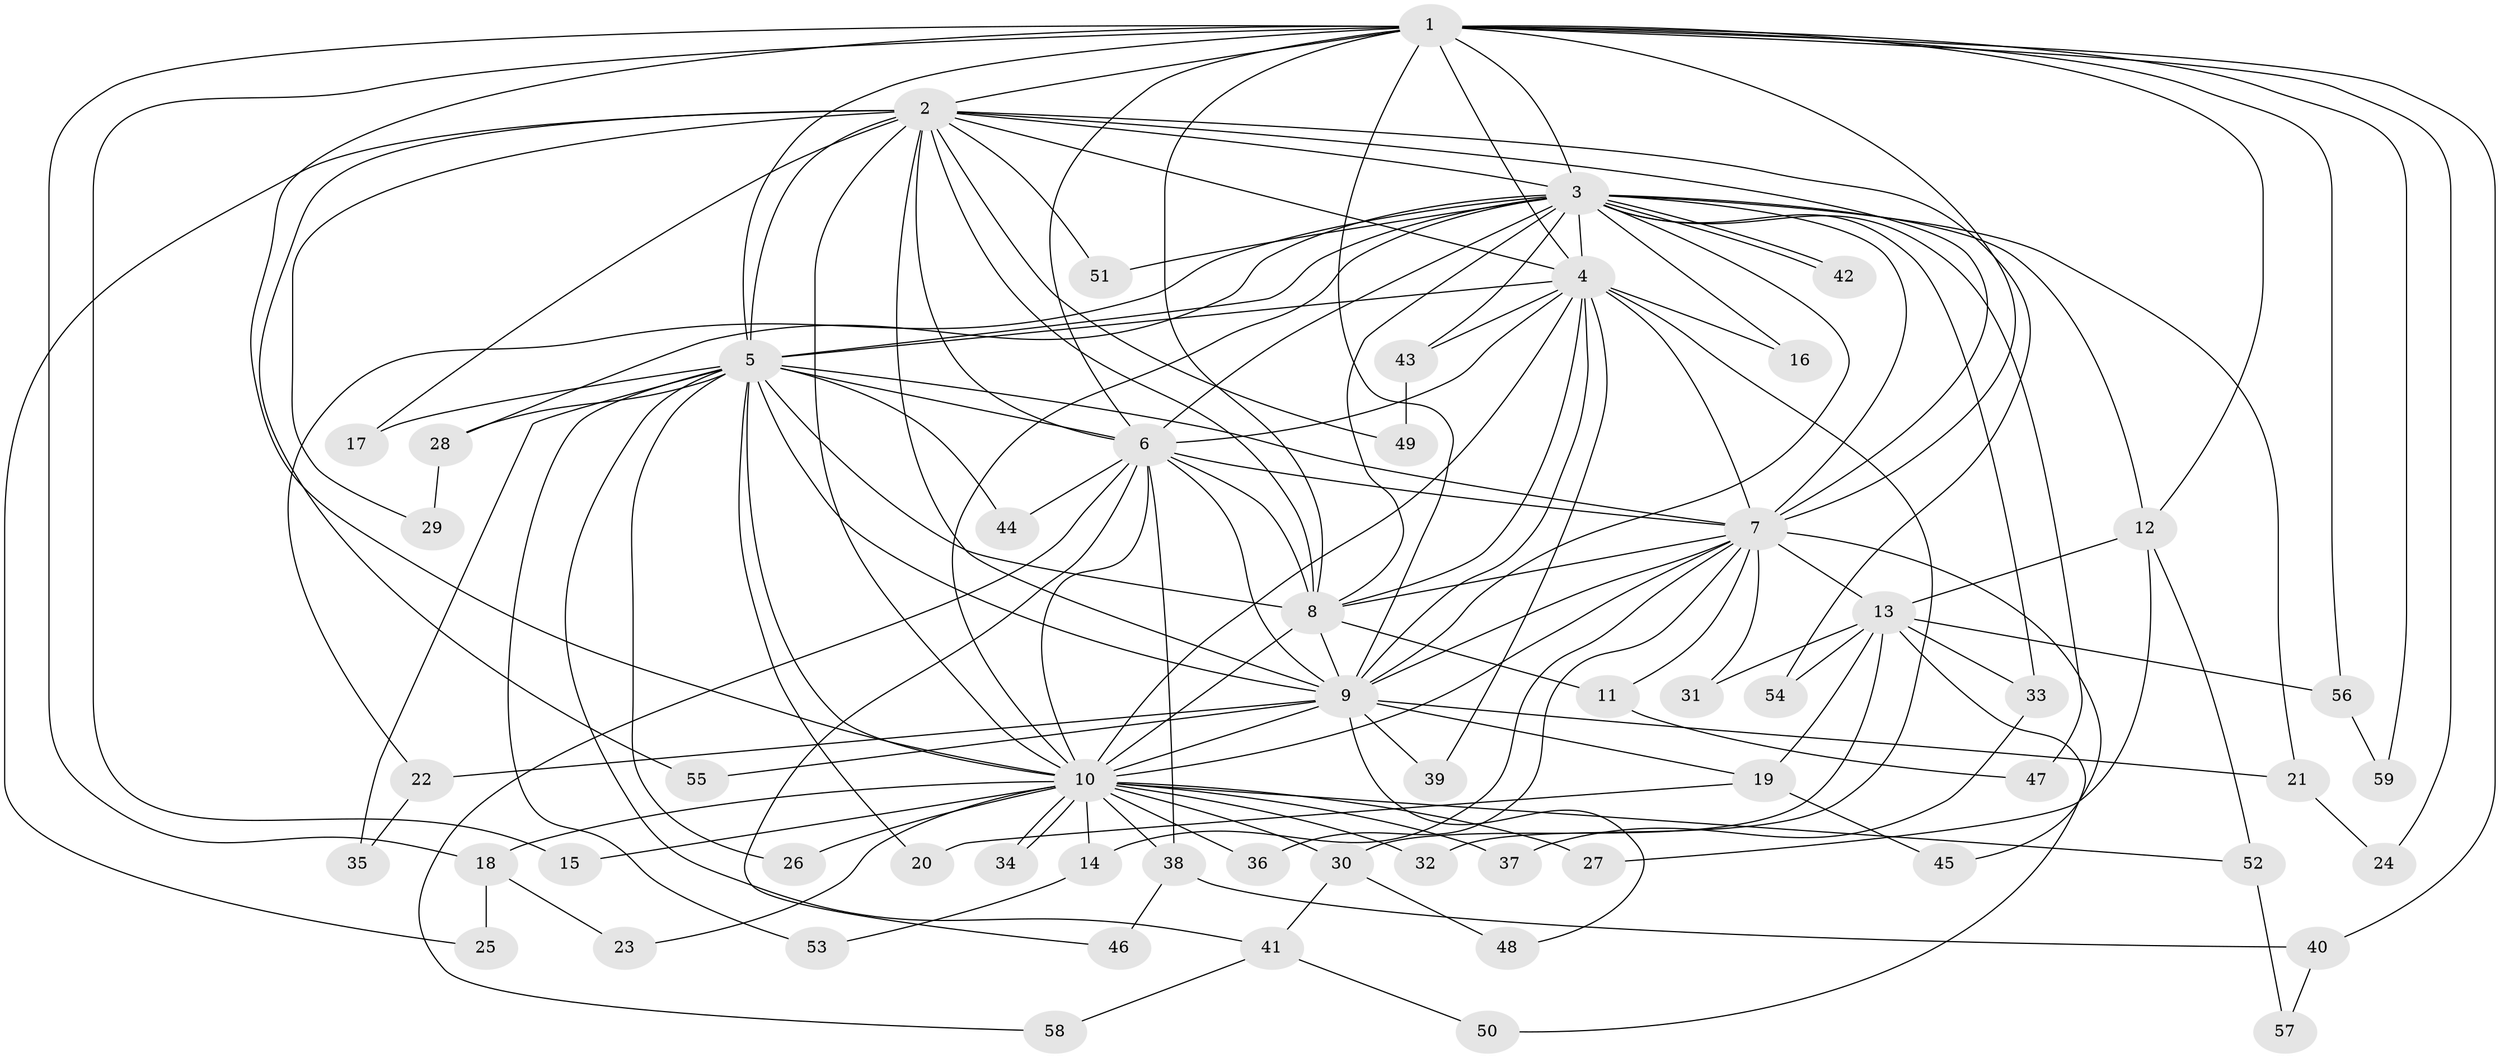 // coarse degree distribution, {10: 0.043478260869565216, 16: 0.043478260869565216, 17: 0.043478260869565216, 9: 0.043478260869565216, 12: 0.043478260869565216, 7: 0.043478260869565216, 8: 0.043478260869565216, 3: 0.2608695652173913, 4: 0.043478260869565216, 2: 0.34782608695652173, 1: 0.043478260869565216}
// Generated by graph-tools (version 1.1) at 2025/17/03/04/25 18:17:37]
// undirected, 59 vertices, 143 edges
graph export_dot {
graph [start="1"]
  node [color=gray90,style=filled];
  1;
  2;
  3;
  4;
  5;
  6;
  7;
  8;
  9;
  10;
  11;
  12;
  13;
  14;
  15;
  16;
  17;
  18;
  19;
  20;
  21;
  22;
  23;
  24;
  25;
  26;
  27;
  28;
  29;
  30;
  31;
  32;
  33;
  34;
  35;
  36;
  37;
  38;
  39;
  40;
  41;
  42;
  43;
  44;
  45;
  46;
  47;
  48;
  49;
  50;
  51;
  52;
  53;
  54;
  55;
  56;
  57;
  58;
  59;
  1 -- 2;
  1 -- 3;
  1 -- 4;
  1 -- 5;
  1 -- 6;
  1 -- 7;
  1 -- 8;
  1 -- 9;
  1 -- 10;
  1 -- 12;
  1 -- 15;
  1 -- 18;
  1 -- 24;
  1 -- 40;
  1 -- 56;
  1 -- 59;
  2 -- 3;
  2 -- 4;
  2 -- 5;
  2 -- 6;
  2 -- 7;
  2 -- 8;
  2 -- 9;
  2 -- 10;
  2 -- 17;
  2 -- 25;
  2 -- 29;
  2 -- 49;
  2 -- 51;
  2 -- 54;
  2 -- 55;
  3 -- 4;
  3 -- 5;
  3 -- 6;
  3 -- 7;
  3 -- 8;
  3 -- 9;
  3 -- 10;
  3 -- 12;
  3 -- 16;
  3 -- 21;
  3 -- 22;
  3 -- 28;
  3 -- 33;
  3 -- 42;
  3 -- 42;
  3 -- 43;
  3 -- 47;
  3 -- 51;
  4 -- 5;
  4 -- 6;
  4 -- 7;
  4 -- 8;
  4 -- 9;
  4 -- 10;
  4 -- 16;
  4 -- 32;
  4 -- 39;
  4 -- 43;
  5 -- 6;
  5 -- 7;
  5 -- 8;
  5 -- 9;
  5 -- 10;
  5 -- 17;
  5 -- 20;
  5 -- 26;
  5 -- 28;
  5 -- 35;
  5 -- 41;
  5 -- 44;
  5 -- 53;
  6 -- 7;
  6 -- 8;
  6 -- 9;
  6 -- 10;
  6 -- 38;
  6 -- 44;
  6 -- 46;
  6 -- 58;
  7 -- 8;
  7 -- 9;
  7 -- 10;
  7 -- 11;
  7 -- 13;
  7 -- 14;
  7 -- 31;
  7 -- 36;
  7 -- 45;
  8 -- 9;
  8 -- 10;
  8 -- 11;
  9 -- 10;
  9 -- 19;
  9 -- 21;
  9 -- 22;
  9 -- 39;
  9 -- 48;
  9 -- 55;
  10 -- 14;
  10 -- 15;
  10 -- 18;
  10 -- 23;
  10 -- 26;
  10 -- 27;
  10 -- 30;
  10 -- 32;
  10 -- 34;
  10 -- 34;
  10 -- 36;
  10 -- 37;
  10 -- 38;
  10 -- 52;
  11 -- 47;
  12 -- 13;
  12 -- 27;
  12 -- 52;
  13 -- 19;
  13 -- 30;
  13 -- 31;
  13 -- 33;
  13 -- 50;
  13 -- 54;
  13 -- 56;
  14 -- 53;
  18 -- 23;
  18 -- 25;
  19 -- 20;
  19 -- 45;
  21 -- 24;
  22 -- 35;
  28 -- 29;
  30 -- 41;
  30 -- 48;
  33 -- 37;
  38 -- 40;
  38 -- 46;
  40 -- 57;
  41 -- 50;
  41 -- 58;
  43 -- 49;
  52 -- 57;
  56 -- 59;
}
